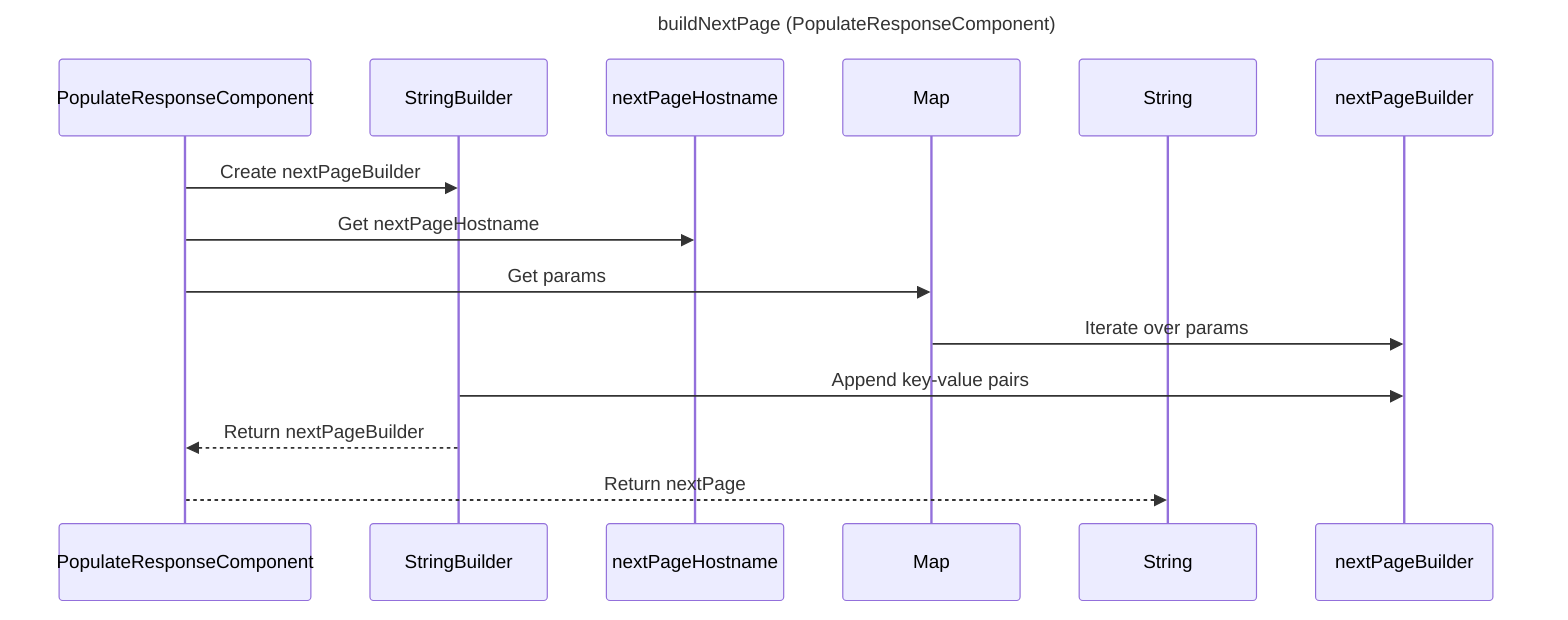 ---
title: buildNextPage (PopulateResponseComponent)
---

sequenceDiagram
    participant PopulateResponseComponent
    participant StringBuilder
    participant nextPageHostname
    participant Map
    participant String
    
    PopulateResponseComponent->>StringBuilder: Create nextPageBuilder
    PopulateResponseComponent->>nextPageHostname: Get nextPageHostname
    PopulateResponseComponent->>Map: Get params
    Map->>nextPageBuilder: Iterate over params
    StringBuilder->>nextPageBuilder: Append key-value pairs
    StringBuilder-->>PopulateResponseComponent: Return nextPageBuilder
    PopulateResponseComponent-->>String: Return nextPage